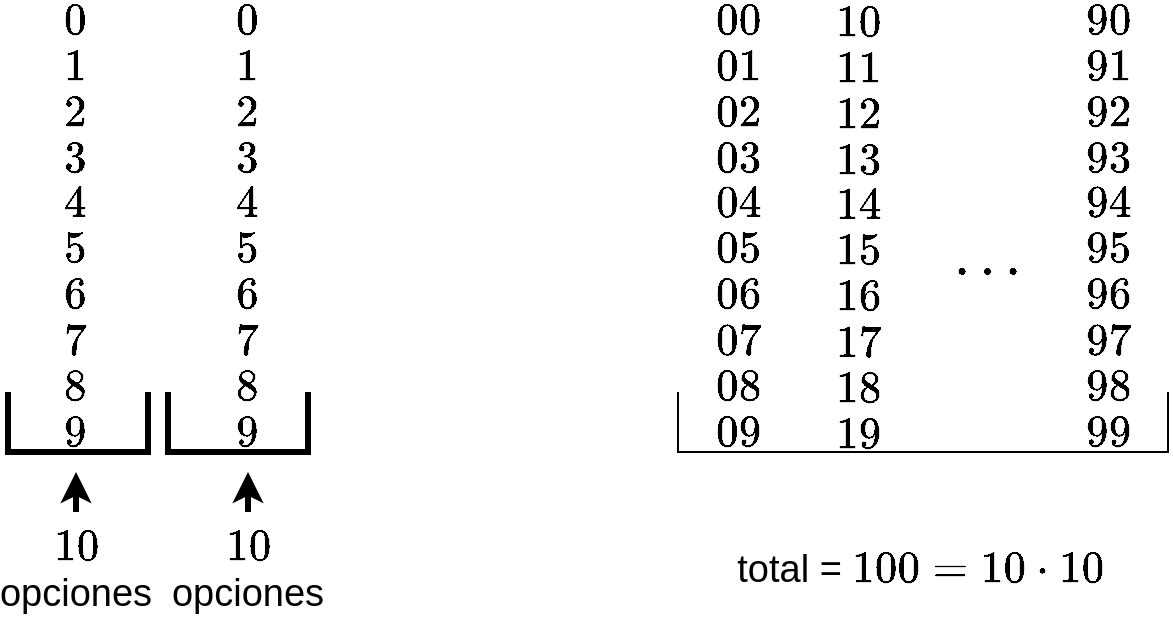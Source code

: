 <mxfile version="15.4.0" type="device"><diagram id="SiTO1EbHZbn8ZYrqa7w0" name="Page-1"><mxGraphModel dx="1102" dy="573" grid="1" gridSize="10" guides="1" tooltips="1" connect="1" arrows="1" fold="1" page="1" pageScale="1" pageWidth="850" pageHeight="1100" math="1" shadow="0"><root><mxCell id="0"/><mxCell id="1" parent="0"/><mxCell id="o9a1zQaDUXMPzE-AVw_s-1" value="" style="endArrow=none;html=1;rounded=0;edgeStyle=orthogonalEdgeStyle;strokeWidth=3;" parent="1" edge="1"><mxGeometry width="50" height="50" relative="1" as="geometry"><mxPoint x="220" y="240" as="sourcePoint"/><mxPoint x="150" y="240" as="targetPoint"/><Array as="points"><mxPoint x="220" y="270"/><mxPoint x="150" y="270"/><mxPoint x="150" y="240"/></Array></mxGeometry></mxCell><mxCell id="o9a1zQaDUXMPzE-AVw_s-4" value="&lt;font style=&quot;font-size: 19px&quot;&gt;\(0\)&lt;br&gt;\(1\)&lt;br&gt;\(2\)&lt;br&gt;\(3\)&lt;br&gt;\(4\)&lt;br&gt;\(5\)&lt;br&gt;\(6\)&lt;br&gt;\(7\)&lt;br&gt;\(8\)&lt;br&gt;\(9\)&lt;/font&gt;" style="text;html=1;strokeColor=none;fillColor=none;align=center;verticalAlign=middle;whiteSpace=wrap;rounded=0;" parent="1" vertex="1"><mxGeometry x="154" y="88" width="60" height="140" as="geometry"/></mxCell><mxCell id="o9a1zQaDUXMPzE-AVw_s-5" value="" style="endArrow=none;html=1;rounded=0;edgeStyle=orthogonalEdgeStyle;strokeWidth=3;" parent="1" edge="1"><mxGeometry width="50" height="50" relative="1" as="geometry"><mxPoint x="300" y="240" as="sourcePoint"/><mxPoint x="230" y="240" as="targetPoint"/><Array as="points"><mxPoint x="300" y="270"/><mxPoint x="230" y="270"/><mxPoint x="230" y="240"/></Array></mxGeometry></mxCell><mxCell id="o9a1zQaDUXMPzE-AVw_s-9" value="&lt;font style=&quot;font-size: 24px&quot;&gt;&lt;br&gt;&lt;font style=&quot;font-size: 24px&quot;&gt;\(\ldots\)&lt;/font&gt;&lt;/font&gt;" style="text;html=1;strokeColor=none;fillColor=none;align=center;verticalAlign=middle;whiteSpace=wrap;rounded=0;" parent="1" vertex="1"><mxGeometry x="610" y="89" width="60" height="140" as="geometry"/></mxCell><mxCell id="o9a1zQaDUXMPzE-AVw_s-11" value="&lt;font style=&quot;font-size: 19px&quot;&gt;\(90\)&lt;br&gt;\(91\)&lt;br&gt;\(92\)&lt;br&gt;\(93\)&lt;br&gt;\(94\)&lt;br&gt;\(95\)&lt;br&gt;\(96\)&lt;br&gt;\(97\)&lt;br&gt;\(98\)&lt;br&gt;\(99\)&lt;/font&gt;" style="text;html=1;strokeColor=none;fillColor=none;align=center;verticalAlign=middle;whiteSpace=wrap;rounded=0;" parent="1" vertex="1"><mxGeometry x="670" y="48" width="60" height="220" as="geometry"/></mxCell><mxCell id="o9a1zQaDUXMPzE-AVw_s-12" value="&lt;font style=&quot;font-size: 19px&quot;&gt;\(0\)&lt;br&gt;\(1\)&lt;br&gt;\(2\)&lt;br&gt;\(3\)&lt;br&gt;\(4\)&lt;br&gt;\(5\)&lt;br&gt;\(6\)&lt;br&gt;\(7\)&lt;br&gt;\(8\)&lt;br&gt;\(9\)&lt;/font&gt;" style="text;html=1;strokeColor=none;fillColor=none;align=center;verticalAlign=middle;whiteSpace=wrap;rounded=0;" parent="1" vertex="1"><mxGeometry x="240" y="88" width="60" height="140" as="geometry"/></mxCell><mxCell id="o9a1zQaDUXMPzE-AVw_s-13" value="&lt;font style=&quot;font-size: 19px&quot;&gt;\(00\)&lt;br&gt;\(01\)&lt;br&gt;\(02\)&lt;br&gt;\(03\)&lt;br&gt;\(04\)&lt;br&gt;\(05\)&lt;br&gt;\(06\)&lt;br&gt;\(07\)&lt;br&gt;\(08\)&lt;br&gt;\(09\)&lt;/font&gt;" style="text;html=1;strokeColor=none;fillColor=none;align=center;verticalAlign=middle;whiteSpace=wrap;rounded=0;" parent="1" vertex="1"><mxGeometry x="480" y="53" width="70" height="210" as="geometry"/></mxCell><mxCell id="o9a1zQaDUXMPzE-AVw_s-22" style="edgeStyle=orthogonalEdgeStyle;rounded=0;orthogonalLoop=1;jettySize=auto;html=1;strokeWidth=3;" parent="1" source="o9a1zQaDUXMPzE-AVw_s-15" edge="1"><mxGeometry relative="1" as="geometry"><mxPoint x="270" y="280" as="targetPoint"/></mxGeometry></mxCell><mxCell id="o9a1zQaDUXMPzE-AVw_s-15" value="&lt;font style=&quot;font-size: 19px&quot;&gt;\(10\) opciones&lt;/font&gt;" style="text;html=1;strokeColor=none;fillColor=none;align=center;verticalAlign=middle;whiteSpace=wrap;rounded=0;" parent="1" vertex="1"><mxGeometry x="240" y="300" width="60" height="58.5" as="geometry"/></mxCell><mxCell id="o9a1zQaDUXMPzE-AVw_s-21" style="edgeStyle=orthogonalEdgeStyle;rounded=0;orthogonalLoop=1;jettySize=auto;html=1;strokeWidth=3;" parent="1" source="o9a1zQaDUXMPzE-AVw_s-20" edge="1"><mxGeometry relative="1" as="geometry"><mxPoint x="184" y="280" as="targetPoint"/></mxGeometry></mxCell><mxCell id="o9a1zQaDUXMPzE-AVw_s-20" value="&lt;font style=&quot;font-size: 19px&quot;&gt;\(10\) opciones&lt;/font&gt;" style="text;html=1;strokeColor=none;fillColor=none;align=center;verticalAlign=middle;whiteSpace=wrap;rounded=0;" parent="1" vertex="1"><mxGeometry x="154" y="300" width="60" height="58.5" as="geometry"/></mxCell><mxCell id="o9a1zQaDUXMPzE-AVw_s-26" value="" style="endArrow=none;html=1;rounded=0;edgeStyle=orthogonalEdgeStyle;strokeWidth=1;" parent="1" edge="1"><mxGeometry width="50" height="50" relative="1" as="geometry"><mxPoint x="730" y="240" as="sourcePoint"/><mxPoint x="485" y="240" as="targetPoint"/><Array as="points"><mxPoint x="730" y="240"/><mxPoint x="730" y="270"/><mxPoint x="485" y="270"/></Array></mxGeometry></mxCell><mxCell id="o9a1zQaDUXMPzE-AVw_s-27" value="&lt;font style=&quot;font-size: 19px&quot;&gt;total = \(100 = 10 \cdot 10\)&lt;/font&gt;" style="text;html=1;strokeColor=none;fillColor=none;align=center;verticalAlign=middle;whiteSpace=wrap;rounded=0;" parent="1" vertex="1"><mxGeometry x="500" y="300" width="213" height="58.5" as="geometry"/></mxCell><mxCell id="o9a1zQaDUXMPzE-AVw_s-36" value="&lt;font style=&quot;font-size: 19px&quot;&gt;\(10\)&lt;br&gt;\(11\)&lt;br&gt;\(12\)&lt;br&gt;\(13\)&lt;br&gt;\(14\)&lt;br&gt;\(15\)&lt;br&gt;\(16\)&lt;br&gt;\(17\)&lt;br&gt;\(18\)&lt;br&gt;\(19\)&lt;/font&gt;" style="text;html=1;strokeColor=none;fillColor=none;align=center;verticalAlign=middle;whiteSpace=wrap;rounded=0;" parent="1" vertex="1"><mxGeometry x="540" y="54" width="70" height="210" as="geometry"/></mxCell></root></mxGraphModel></diagram></mxfile>